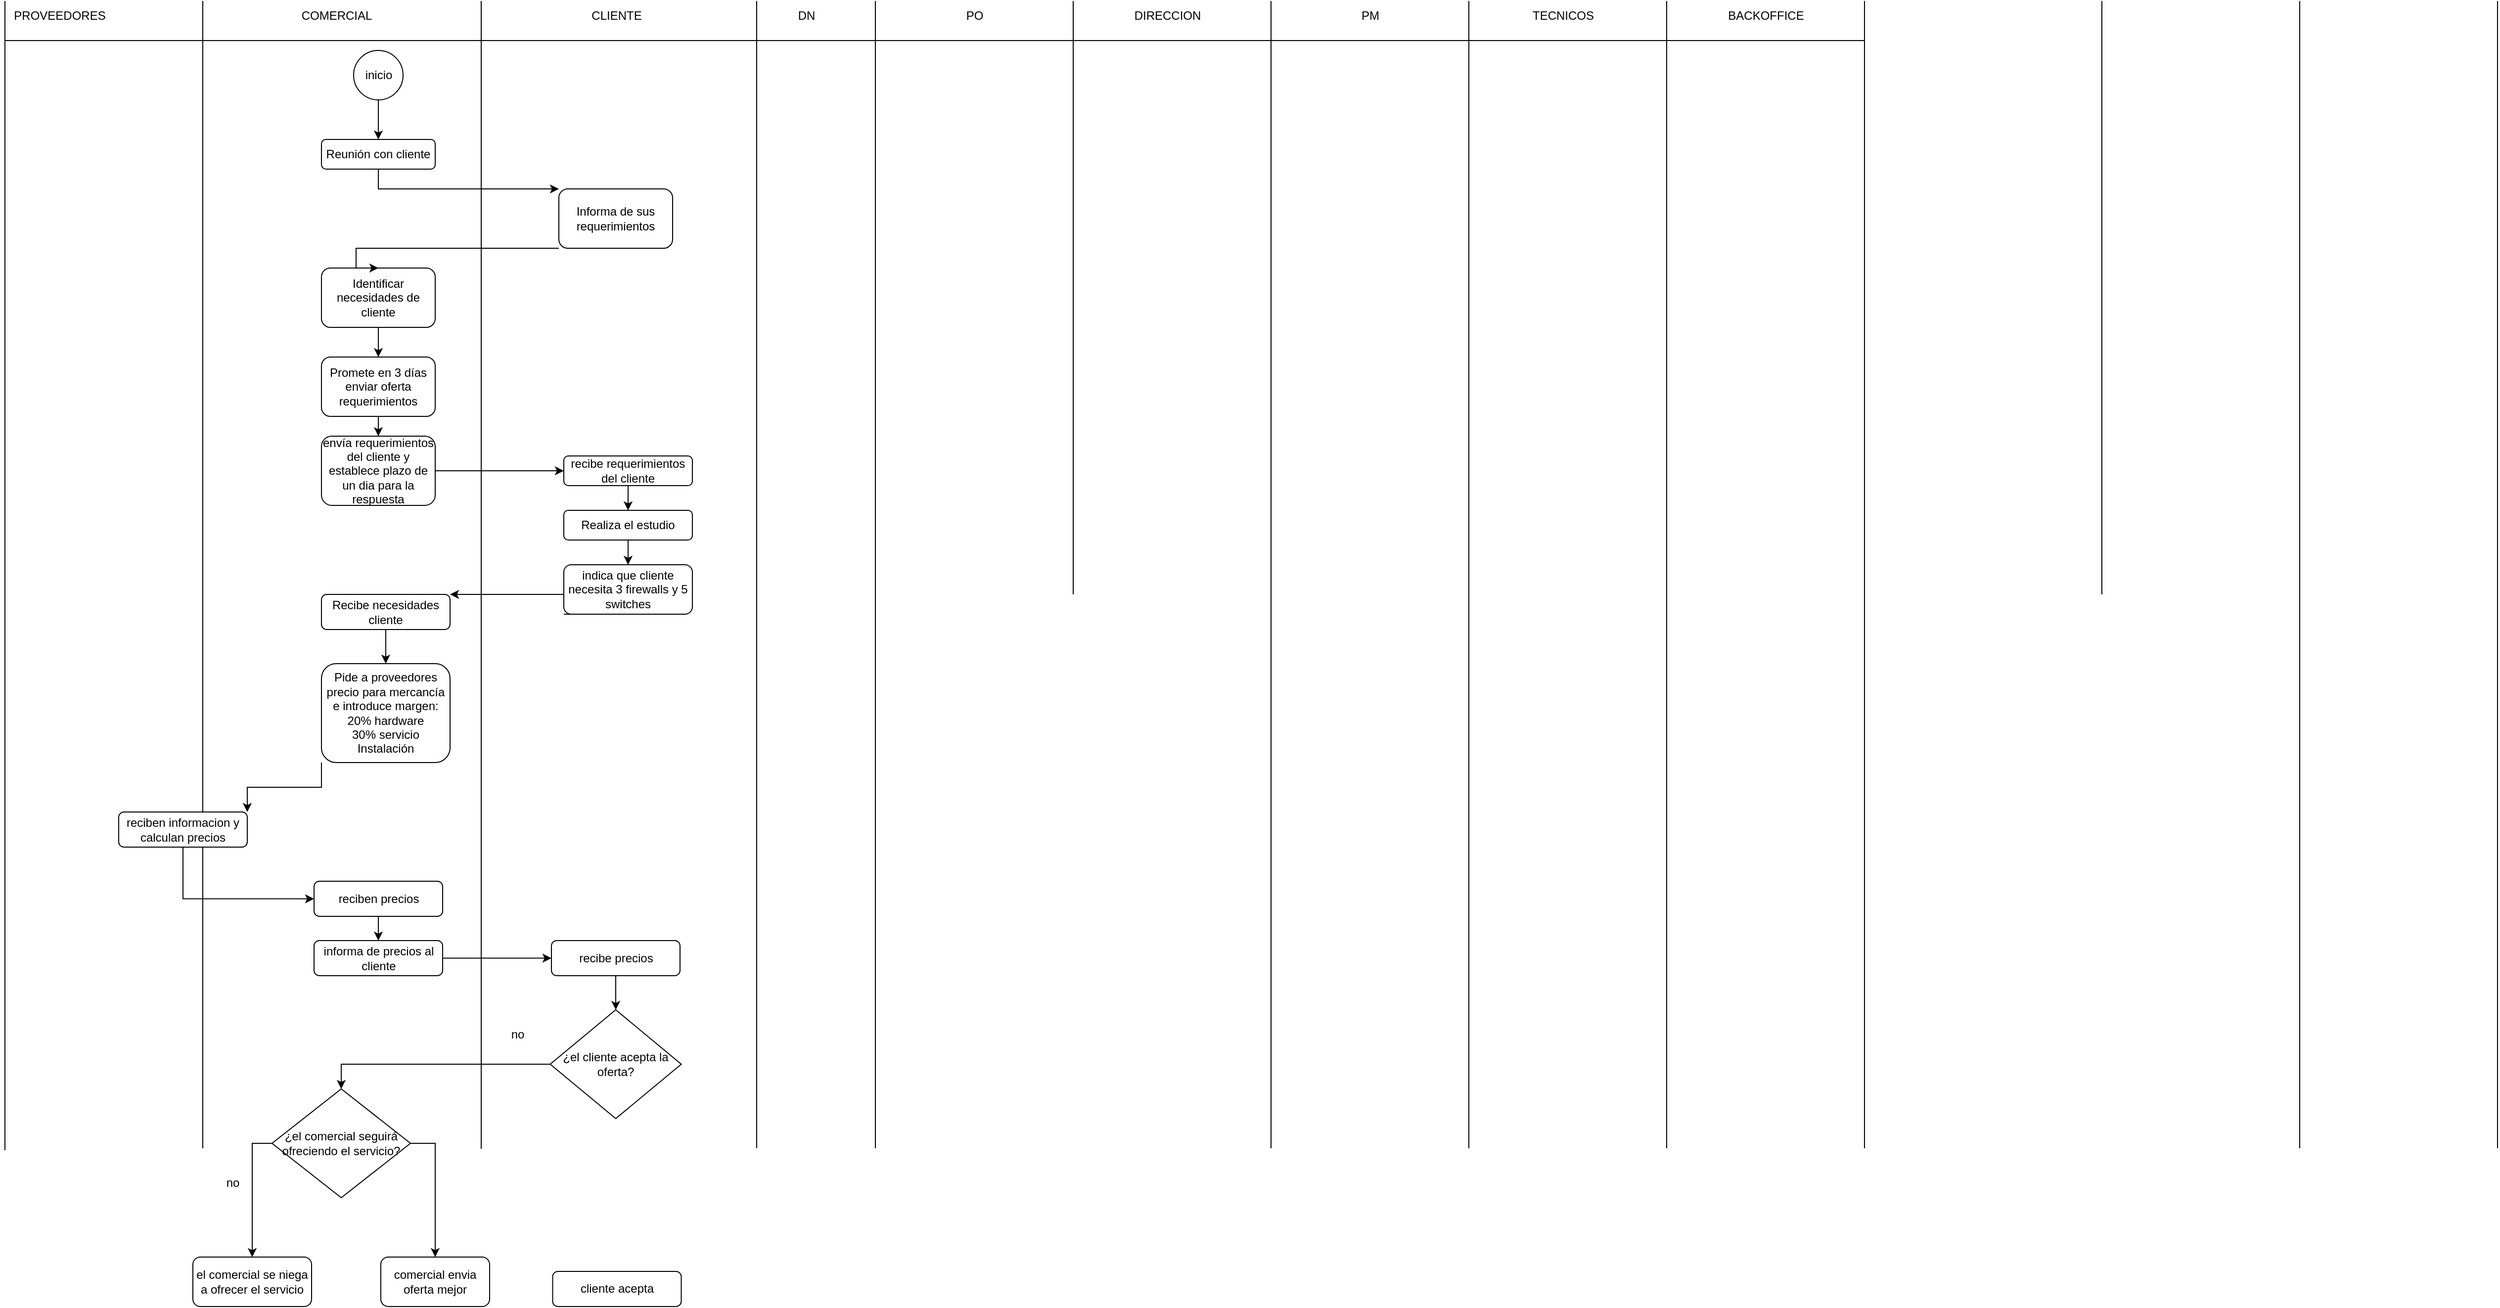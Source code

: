 <mxfile version="24.4.0" type="google">
  <diagram name="Página-1" id="A9r8E_pSHStpKR2HjoH8">
    <mxGraphModel dx="1675" dy="451" grid="1" gridSize="10" guides="1" tooltips="1" connect="1" arrows="1" fold="1" page="0" pageScale="1" pageWidth="827" pageHeight="1169" background="none" math="0" shadow="0">
      <root>
        <mxCell id="0" />
        <mxCell id="1" parent="0" />
        <mxCell id="UnlHVmILixIK5S5U0YS1-1" value="" style="endArrow=none;html=1;rounded=0;" parent="1" edge="1">
          <mxGeometry width="50" height="50" relative="1" as="geometry">
            <mxPoint x="-480" y="1200" as="sourcePoint" />
            <mxPoint x="-480" y="40" as="targetPoint" />
          </mxGeometry>
        </mxCell>
        <mxCell id="UnlHVmILixIK5S5U0YS1-2" value="" style="endArrow=none;html=1;rounded=0;" parent="1" edge="1">
          <mxGeometry width="50" height="50" relative="1" as="geometry">
            <mxPoint x="-198.5" y="1200.552" as="sourcePoint" />
            <mxPoint x="-198.5" y="40" as="targetPoint" />
          </mxGeometry>
        </mxCell>
        <mxCell id="UnlHVmILixIK5S5U0YS1-3" value="" style="endArrow=none;html=1;rounded=0;" parent="1" edge="1">
          <mxGeometry width="50" height="50" relative="1" as="geometry">
            <mxPoint x="80" y="1200" as="sourcePoint" />
            <mxPoint x="80" y="40" as="targetPoint" />
          </mxGeometry>
        </mxCell>
        <mxCell id="UnlHVmILixIK5S5U0YS1-4" value="" style="endArrow=none;html=1;rounded=0;" parent="1" edge="1">
          <mxGeometry width="50" height="50" relative="1" as="geometry">
            <mxPoint x="200" y="1200" as="sourcePoint" />
            <mxPoint x="200" y="40" as="targetPoint" />
          </mxGeometry>
        </mxCell>
        <mxCell id="UnlHVmILixIK5S5U0YS1-5" value="" style="endArrow=none;html=1;rounded=0;" parent="1" edge="1">
          <mxGeometry width="50" height="50" relative="1" as="geometry">
            <mxPoint x="400" y="640" as="sourcePoint" />
            <mxPoint x="400" y="40" as="targetPoint" />
          </mxGeometry>
        </mxCell>
        <mxCell id="UnlHVmILixIK5S5U0YS1-7" value="COMERCIAL" style="text;html=1;align=center;verticalAlign=middle;resizable=0;points=[];autosize=1;strokeColor=none;fillColor=none;" parent="1" vertex="1">
          <mxGeometry x="-390" y="40" width="90" height="30" as="geometry" />
        </mxCell>
        <mxCell id="UnlHVmILixIK5S5U0YS1-8" value="CLIENTE" style="text;html=1;align=center;verticalAlign=middle;resizable=0;points=[];autosize=1;strokeColor=none;fillColor=none;" parent="1" vertex="1">
          <mxGeometry x="-97.5" y="40" width="70" height="30" as="geometry" />
        </mxCell>
        <mxCell id="UnlHVmILixIK5S5U0YS1-9" value="DN" style="text;html=1;align=center;verticalAlign=middle;resizable=0;points=[];autosize=1;strokeColor=none;fillColor=none;" parent="1" vertex="1">
          <mxGeometry x="110" y="40" width="40" height="30" as="geometry" />
        </mxCell>
        <mxCell id="UnlHVmILixIK5S5U0YS1-12" value="" style="endArrow=none;html=1;rounded=0;" parent="1" edge="1">
          <mxGeometry width="50" height="50" relative="1" as="geometry">
            <mxPoint x="600" y="1200" as="sourcePoint" />
            <mxPoint x="600" y="40" as="targetPoint" />
          </mxGeometry>
        </mxCell>
        <mxCell id="UnlHVmILixIK5S5U0YS1-14" value="" style="endArrow=none;html=1;rounded=0;" parent="1" edge="1">
          <mxGeometry width="50" height="50" relative="1" as="geometry">
            <mxPoint x="1000" y="1200" as="sourcePoint" />
            <mxPoint x="1000" y="40" as="targetPoint" />
          </mxGeometry>
        </mxCell>
        <mxCell id="UnlHVmILixIK5S5U0YS1-15" value="" style="endArrow=none;html=1;rounded=0;" parent="1" edge="1">
          <mxGeometry width="50" height="50" relative="1" as="geometry">
            <mxPoint x="1200" y="1200" as="sourcePoint" />
            <mxPoint x="1200" y="40" as="targetPoint" />
          </mxGeometry>
        </mxCell>
        <mxCell id="UnlHVmILixIK5S5U0YS1-16" value="" style="endArrow=none;html=1;rounded=0;" parent="1" edge="1">
          <mxGeometry width="50" height="50" relative="1" as="geometry">
            <mxPoint x="1440" y="640" as="sourcePoint" />
            <mxPoint x="1440" y="40" as="targetPoint" />
          </mxGeometry>
        </mxCell>
        <mxCell id="UnlHVmILixIK5S5U0YS1-17" value="" style="endArrow=none;html=1;rounded=0;" parent="1" edge="1">
          <mxGeometry width="50" height="50" relative="1" as="geometry">
            <mxPoint x="1200" y="80" as="sourcePoint" />
            <mxPoint x="-680" y="80" as="targetPoint" />
          </mxGeometry>
        </mxCell>
        <mxCell id="UnlHVmILixIK5S5U0YS1-18" value="PO" style="text;html=1;align=center;verticalAlign=middle;resizable=0;points=[];autosize=1;strokeColor=none;fillColor=none;" parent="1" vertex="1">
          <mxGeometry x="280" y="40" width="40" height="30" as="geometry" />
        </mxCell>
        <mxCell id="UnlHVmILixIK5S5U0YS1-19" value="DIRECCION" style="text;html=1;align=center;verticalAlign=middle;resizable=0;points=[];autosize=1;strokeColor=none;fillColor=none;" parent="1" vertex="1">
          <mxGeometry x="450" y="40" width="90" height="30" as="geometry" />
        </mxCell>
        <mxCell id="UnlHVmILixIK5S5U0YS1-20" value="BACKOFFICE" style="text;html=1;align=center;verticalAlign=middle;resizable=0;points=[];autosize=1;strokeColor=none;fillColor=none;" parent="1" vertex="1">
          <mxGeometry x="1050" y="40" width="100" height="30" as="geometry" />
        </mxCell>
        <mxCell id="UnlHVmILixIK5S5U0YS1-21" value="TECNICOS" style="text;html=1;align=center;verticalAlign=middle;resizable=0;points=[];autosize=1;strokeColor=none;fillColor=none;" parent="1" vertex="1">
          <mxGeometry x="850" y="40" width="90" height="30" as="geometry" />
        </mxCell>
        <mxCell id="oIDetOAetx5QrKz2Fogw-5" value="PM" style="text;html=1;align=center;verticalAlign=middle;resizable=0;points=[];autosize=1;strokeColor=none;fillColor=none;" vertex="1" parent="1">
          <mxGeometry x="680" y="40" width="40" height="30" as="geometry" />
        </mxCell>
        <mxCell id="oIDetOAetx5QrKz2Fogw-3" value="" style="endArrow=none;html=1;rounded=0;" edge="1" parent="1">
          <mxGeometry width="50" height="50" relative="1" as="geometry">
            <mxPoint x="1640" y="1200" as="sourcePoint" />
            <mxPoint x="1640" y="40" as="targetPoint" />
          </mxGeometry>
        </mxCell>
        <mxCell id="oIDetOAetx5QrKz2Fogw-31" style="edgeStyle=orthogonalEdgeStyle;rounded=0;orthogonalLoop=1;jettySize=auto;html=1;exitX=0.5;exitY=1;exitDx=0;exitDy=0;entryX=0;entryY=0;entryDx=0;entryDy=0;" edge="1" parent="1" source="oIDetOAetx5QrKz2Fogw-6" target="oIDetOAetx5QrKz2Fogw-12">
          <mxGeometry relative="1" as="geometry">
            <Array as="points">
              <mxPoint x="-303" y="230" />
            </Array>
          </mxGeometry>
        </mxCell>
        <mxCell id="oIDetOAetx5QrKz2Fogw-6" value="Reunión con cliente" style="rounded=1;whiteSpace=wrap;html=1;" vertex="1" parent="1">
          <mxGeometry x="-360" y="180" width="115" height="30" as="geometry" />
        </mxCell>
        <mxCell id="oIDetOAetx5QrKz2Fogw-4" value="" style="endArrow=none;html=1;rounded=0;" edge="1" parent="1">
          <mxGeometry width="50" height="50" relative="1" as="geometry">
            <mxPoint x="1840" y="1200" as="sourcePoint" />
            <mxPoint x="1840" y="40" as="targetPoint" />
          </mxGeometry>
        </mxCell>
        <mxCell id="oIDetOAetx5QrKz2Fogw-10" style="edgeStyle=orthogonalEdgeStyle;rounded=0;orthogonalLoop=1;jettySize=auto;html=1;exitX=0.5;exitY=1;exitDx=0;exitDy=0;entryX=0.5;entryY=0;entryDx=0;entryDy=0;" edge="1" parent="1" source="oIDetOAetx5QrKz2Fogw-7" target="oIDetOAetx5QrKz2Fogw-9">
          <mxGeometry relative="1" as="geometry" />
        </mxCell>
        <mxCell id="oIDetOAetx5QrKz2Fogw-7" value="Identificar necesidades de cliente" style="rounded=1;whiteSpace=wrap;html=1;" vertex="1" parent="1">
          <mxGeometry x="-360" y="310" width="115" height="60" as="geometry" />
        </mxCell>
        <mxCell id="oIDetOAetx5QrKz2Fogw-18" value="" style="edgeStyle=orthogonalEdgeStyle;rounded=0;orthogonalLoop=1;jettySize=auto;html=1;" edge="1" parent="1" source="oIDetOAetx5QrKz2Fogw-9" target="oIDetOAetx5QrKz2Fogw-15">
          <mxGeometry relative="1" as="geometry" />
        </mxCell>
        <mxCell id="oIDetOAetx5QrKz2Fogw-9" value="Promete en 3 días enviar oferta requerimientos" style="rounded=1;whiteSpace=wrap;html=1;" vertex="1" parent="1">
          <mxGeometry x="-360" y="400" width="115" height="60" as="geometry" />
        </mxCell>
        <mxCell id="maKvyHWSYa6oFqySlpA5-4" value="" style="edgeStyle=orthogonalEdgeStyle;rounded=0;orthogonalLoop=1;jettySize=auto;html=1;" edge="1" parent="1" source="maKvyHWSYa6oFqySlpA5-3" target="oIDetOAetx5QrKz2Fogw-6">
          <mxGeometry relative="1" as="geometry" />
        </mxCell>
        <mxCell id="maKvyHWSYa6oFqySlpA5-3" value="inicio" style="ellipse;whiteSpace=wrap;html=1;aspect=fixed;" vertex="1" parent="1">
          <mxGeometry x="-327.5" y="90" width="50" height="50" as="geometry" />
        </mxCell>
        <mxCell id="oIDetOAetx5QrKz2Fogw-14" style="edgeStyle=orthogonalEdgeStyle;rounded=0;orthogonalLoop=1;jettySize=auto;html=1;exitX=0;exitY=1;exitDx=0;exitDy=0;entryX=0.5;entryY=0;entryDx=0;entryDy=0;" edge="1" parent="1" source="oIDetOAetx5QrKz2Fogw-12" target="oIDetOAetx5QrKz2Fogw-7">
          <mxGeometry relative="1" as="geometry">
            <Array as="points">
              <mxPoint x="-325" y="290" />
            </Array>
          </mxGeometry>
        </mxCell>
        <mxCell id="oIDetOAetx5QrKz2Fogw-12" value="Informa de sus requerimientos" style="rounded=1;whiteSpace=wrap;html=1;" vertex="1" parent="1">
          <mxGeometry x="-120" y="230" width="115" height="60" as="geometry" />
        </mxCell>
        <mxCell id="oIDetOAetx5QrKz2Fogw-17" style="edgeStyle=orthogonalEdgeStyle;rounded=0;orthogonalLoop=1;jettySize=auto;html=1;exitX=1;exitY=0.5;exitDx=0;exitDy=0;entryX=0;entryY=0.5;entryDx=0;entryDy=0;" edge="1" parent="1" source="oIDetOAetx5QrKz2Fogw-15" target="oIDetOAetx5QrKz2Fogw-16">
          <mxGeometry relative="1" as="geometry" />
        </mxCell>
        <mxCell id="oIDetOAetx5QrKz2Fogw-15" value="envía requerimientos del cliente y establece plazo de un dia para la respuesta" style="rounded=1;whiteSpace=wrap;html=1;" vertex="1" parent="1">
          <mxGeometry x="-360" y="480" width="115" height="70" as="geometry" />
        </mxCell>
        <mxCell id="oIDetOAetx5QrKz2Fogw-20" value="" style="edgeStyle=orthogonalEdgeStyle;rounded=0;orthogonalLoop=1;jettySize=auto;html=1;" edge="1" parent="1" source="oIDetOAetx5QrKz2Fogw-16" target="oIDetOAetx5QrKz2Fogw-19">
          <mxGeometry relative="1" as="geometry" />
        </mxCell>
        <mxCell id="oIDetOAetx5QrKz2Fogw-16" value="recibe requerimientos del cliente" style="rounded=1;whiteSpace=wrap;html=1;" vertex="1" parent="1">
          <mxGeometry x="-115" y="500" width="130" height="30" as="geometry" />
        </mxCell>
        <mxCell id="oIDetOAetx5QrKz2Fogw-23" value="" style="edgeStyle=orthogonalEdgeStyle;rounded=0;orthogonalLoop=1;jettySize=auto;html=1;" edge="1" parent="1" source="oIDetOAetx5QrKz2Fogw-19" target="oIDetOAetx5QrKz2Fogw-22">
          <mxGeometry relative="1" as="geometry" />
        </mxCell>
        <mxCell id="oIDetOAetx5QrKz2Fogw-19" value="Realiza el estudio" style="rounded=1;whiteSpace=wrap;html=1;" vertex="1" parent="1">
          <mxGeometry x="-115" y="555" width="130" height="30" as="geometry" />
        </mxCell>
        <mxCell id="oIDetOAetx5QrKz2Fogw-26" style="edgeStyle=orthogonalEdgeStyle;rounded=0;orthogonalLoop=1;jettySize=auto;html=1;exitX=0;exitY=1;exitDx=0;exitDy=0;entryX=1;entryY=0;entryDx=0;entryDy=0;" edge="1" parent="1" source="oIDetOAetx5QrKz2Fogw-22" target="oIDetOAetx5QrKz2Fogw-25">
          <mxGeometry relative="1" as="geometry">
            <Array as="points">
              <mxPoint x="-60" y="640" />
            </Array>
          </mxGeometry>
        </mxCell>
        <mxCell id="oIDetOAetx5QrKz2Fogw-22" value="indica que cliente necesita 3 firewalls y 5 switches" style="rounded=1;whiteSpace=wrap;html=1;" vertex="1" parent="1">
          <mxGeometry x="-115" y="610" width="130" height="50" as="geometry" />
        </mxCell>
        <mxCell id="oIDetOAetx5QrKz2Fogw-29" value="" style="edgeStyle=orthogonalEdgeStyle;rounded=0;orthogonalLoop=1;jettySize=auto;html=1;" edge="1" parent="1" source="oIDetOAetx5QrKz2Fogw-25" target="oIDetOAetx5QrKz2Fogw-28">
          <mxGeometry relative="1" as="geometry" />
        </mxCell>
        <mxCell id="oIDetOAetx5QrKz2Fogw-25" value="Recibe necesidades cliente" style="rounded=1;whiteSpace=wrap;html=1;" vertex="1" parent="1">
          <mxGeometry x="-360" y="640" width="130" height="35.5" as="geometry" />
        </mxCell>
        <mxCell id="maKvyHWSYa6oFqySlpA5-6" value="" style="endArrow=none;html=1;rounded=0;" edge="1" parent="1">
          <mxGeometry width="50" height="50" relative="1" as="geometry">
            <mxPoint x="-680" y="1202" as="sourcePoint" />
            <mxPoint x="-680" y="40" as="targetPoint" />
          </mxGeometry>
        </mxCell>
        <mxCell id="maKvyHWSYa6oFqySlpA5-7" value="PROVEEDORES" style="text;html=1;align=center;verticalAlign=middle;resizable=0;points=[];autosize=1;strokeColor=none;fillColor=none;" vertex="1" parent="1">
          <mxGeometry x="-685" y="40" width="120" height="30" as="geometry" />
        </mxCell>
        <mxCell id="maKvyHWSYa6oFqySlpA5-10" style="edgeStyle=orthogonalEdgeStyle;rounded=0;orthogonalLoop=1;jettySize=auto;html=1;exitX=0.5;exitY=1;exitDx=0;exitDy=0;entryX=0;entryY=0.5;entryDx=0;entryDy=0;" edge="1" parent="1" source="oIDetOAetx5QrKz2Fogw-27" target="maKvyHWSYa6oFqySlpA5-9">
          <mxGeometry relative="1" as="geometry" />
        </mxCell>
        <mxCell id="oIDetOAetx5QrKz2Fogw-27" value="reciben informacion y calculan precios" style="rounded=1;whiteSpace=wrap;html=1;" vertex="1" parent="1">
          <mxGeometry x="-565" y="860" width="130" height="35.5" as="geometry" />
        </mxCell>
        <mxCell id="oIDetOAetx5QrKz2Fogw-30" style="edgeStyle=orthogonalEdgeStyle;rounded=0;orthogonalLoop=1;jettySize=auto;html=1;exitX=0;exitY=1;exitDx=0;exitDy=0;entryX=1;entryY=0;entryDx=0;entryDy=0;" edge="1" parent="1" source="oIDetOAetx5QrKz2Fogw-28" target="oIDetOAetx5QrKz2Fogw-27">
          <mxGeometry relative="1" as="geometry" />
        </mxCell>
        <mxCell id="oIDetOAetx5QrKz2Fogw-28" value="Pide a proveedores precio para mercancía e introduce margen:&lt;div&gt;20% hardware&lt;/div&gt;&lt;div&gt;30% servicio Instalación&lt;/div&gt;" style="rounded=1;whiteSpace=wrap;html=1;" vertex="1" parent="1">
          <mxGeometry x="-360" y="710" width="130" height="100" as="geometry" />
        </mxCell>
        <mxCell id="maKvyHWSYa6oFqySlpA5-8" value="" style="endArrow=none;html=1;rounded=0;" edge="1" parent="1">
          <mxGeometry width="50" height="50" relative="1" as="geometry">
            <mxPoint x="800" y="1200" as="sourcePoint" />
            <mxPoint x="800" y="40" as="targetPoint" />
          </mxGeometry>
        </mxCell>
        <mxCell id="maKvyHWSYa6oFqySlpA5-13" value="" style="edgeStyle=orthogonalEdgeStyle;rounded=0;orthogonalLoop=1;jettySize=auto;html=1;" edge="1" parent="1" source="maKvyHWSYa6oFqySlpA5-9" target="maKvyHWSYa6oFqySlpA5-12">
          <mxGeometry relative="1" as="geometry" />
        </mxCell>
        <mxCell id="maKvyHWSYa6oFqySlpA5-9" value="reciben precios" style="rounded=1;whiteSpace=wrap;html=1;" vertex="1" parent="1">
          <mxGeometry x="-367.5" y="930" width="130" height="35.5" as="geometry" />
        </mxCell>
        <mxCell id="maKvyHWSYa6oFqySlpA5-16" value="" style="edgeStyle=orthogonalEdgeStyle;rounded=0;orthogonalLoop=1;jettySize=auto;html=1;" edge="1" parent="1" source="maKvyHWSYa6oFqySlpA5-11" target="maKvyHWSYa6oFqySlpA5-15">
          <mxGeometry relative="1" as="geometry" />
        </mxCell>
        <mxCell id="maKvyHWSYa6oFqySlpA5-11" value="recibe precios" style="rounded=1;whiteSpace=wrap;html=1;" vertex="1" parent="1">
          <mxGeometry x="-127.5" y="990" width="130" height="35.5" as="geometry" />
        </mxCell>
        <mxCell id="maKvyHWSYa6oFqySlpA5-14" value="" style="edgeStyle=orthogonalEdgeStyle;rounded=0;orthogonalLoop=1;jettySize=auto;html=1;" edge="1" parent="1" source="maKvyHWSYa6oFqySlpA5-12" target="maKvyHWSYa6oFqySlpA5-11">
          <mxGeometry relative="1" as="geometry" />
        </mxCell>
        <mxCell id="maKvyHWSYa6oFqySlpA5-12" value="informa de precios al cliente" style="rounded=1;whiteSpace=wrap;html=1;" vertex="1" parent="1">
          <mxGeometry x="-367.5" y="990" width="130" height="35.5" as="geometry" />
        </mxCell>
        <mxCell id="maKvyHWSYa6oFqySlpA5-24" style="edgeStyle=orthogonalEdgeStyle;rounded=0;orthogonalLoop=1;jettySize=auto;html=1;exitX=0.5;exitY=1;exitDx=0;exitDy=0;entryX=0;entryY=0.5;entryDx=0;entryDy=0;" edge="1" parent="1" source="maKvyHWSYa6oFqySlpA5-15" target="maKvyHWSYa6oFqySlpA5-23">
          <mxGeometry relative="1" as="geometry" />
        </mxCell>
        <mxCell id="maKvyHWSYa6oFqySlpA5-15" value="¿el cliente acepta la oferta?" style="rhombus;whiteSpace=wrap;html=1;direction=south;" vertex="1" parent="1">
          <mxGeometry x="-128.75" y="1060" width="132.5" height="110" as="geometry" />
        </mxCell>
        <mxCell id="maKvyHWSYa6oFqySlpA5-20" value="no" style="text;html=1;align=center;verticalAlign=middle;resizable=0;points=[];autosize=1;strokeColor=none;fillColor=none;" vertex="1" parent="1">
          <mxGeometry x="-182.5" y="1070" width="40" height="30" as="geometry" />
        </mxCell>
        <mxCell id="maKvyHWSYa6oFqySlpA5-22" value="el comercial se niega a ofrecer el servicio" style="rounded=1;whiteSpace=wrap;html=1;" vertex="1" parent="1">
          <mxGeometry x="-490" y="1310" width="120" height="50" as="geometry" />
        </mxCell>
        <mxCell id="maKvyHWSYa6oFqySlpA5-26" style="edgeStyle=orthogonalEdgeStyle;rounded=0;orthogonalLoop=1;jettySize=auto;html=1;exitX=0.5;exitY=1;exitDx=0;exitDy=0;entryX=0.5;entryY=0;entryDx=0;entryDy=0;" edge="1" parent="1" source="maKvyHWSYa6oFqySlpA5-23" target="maKvyHWSYa6oFqySlpA5-22">
          <mxGeometry relative="1" as="geometry" />
        </mxCell>
        <mxCell id="maKvyHWSYa6oFqySlpA5-29" style="edgeStyle=orthogonalEdgeStyle;rounded=0;orthogonalLoop=1;jettySize=auto;html=1;exitX=0.5;exitY=0;exitDx=0;exitDy=0;entryX=0.5;entryY=0;entryDx=0;entryDy=0;" edge="1" parent="1" source="maKvyHWSYa6oFqySlpA5-23" target="maKvyHWSYa6oFqySlpA5-28">
          <mxGeometry relative="1" as="geometry" />
        </mxCell>
        <mxCell id="maKvyHWSYa6oFqySlpA5-23" value="¿el comercial seguirá ofreciendo el servicio?" style="rhombus;whiteSpace=wrap;html=1;direction=south;" vertex="1" parent="1">
          <mxGeometry x="-410" y="1140" width="140" height="110" as="geometry" />
        </mxCell>
        <mxCell id="maKvyHWSYa6oFqySlpA5-27" value="no" style="text;html=1;align=center;verticalAlign=middle;resizable=0;points=[];autosize=1;strokeColor=none;fillColor=none;" vertex="1" parent="1">
          <mxGeometry x="-470" y="1220" width="40" height="30" as="geometry" />
        </mxCell>
        <mxCell id="maKvyHWSYa6oFqySlpA5-28" value="comercial envia oferta mejor" style="rounded=1;whiteSpace=wrap;html=1;" vertex="1" parent="1">
          <mxGeometry x="-300" y="1310" width="110" height="50" as="geometry" />
        </mxCell>
        <mxCell id="maKvyHWSYa6oFqySlpA5-30" value="cliente acepta" style="rounded=1;whiteSpace=wrap;html=1;" vertex="1" parent="1">
          <mxGeometry x="-126.25" y="1324.5" width="130" height="35.5" as="geometry" />
        </mxCell>
      </root>
    </mxGraphModel>
  </diagram>
</mxfile>
